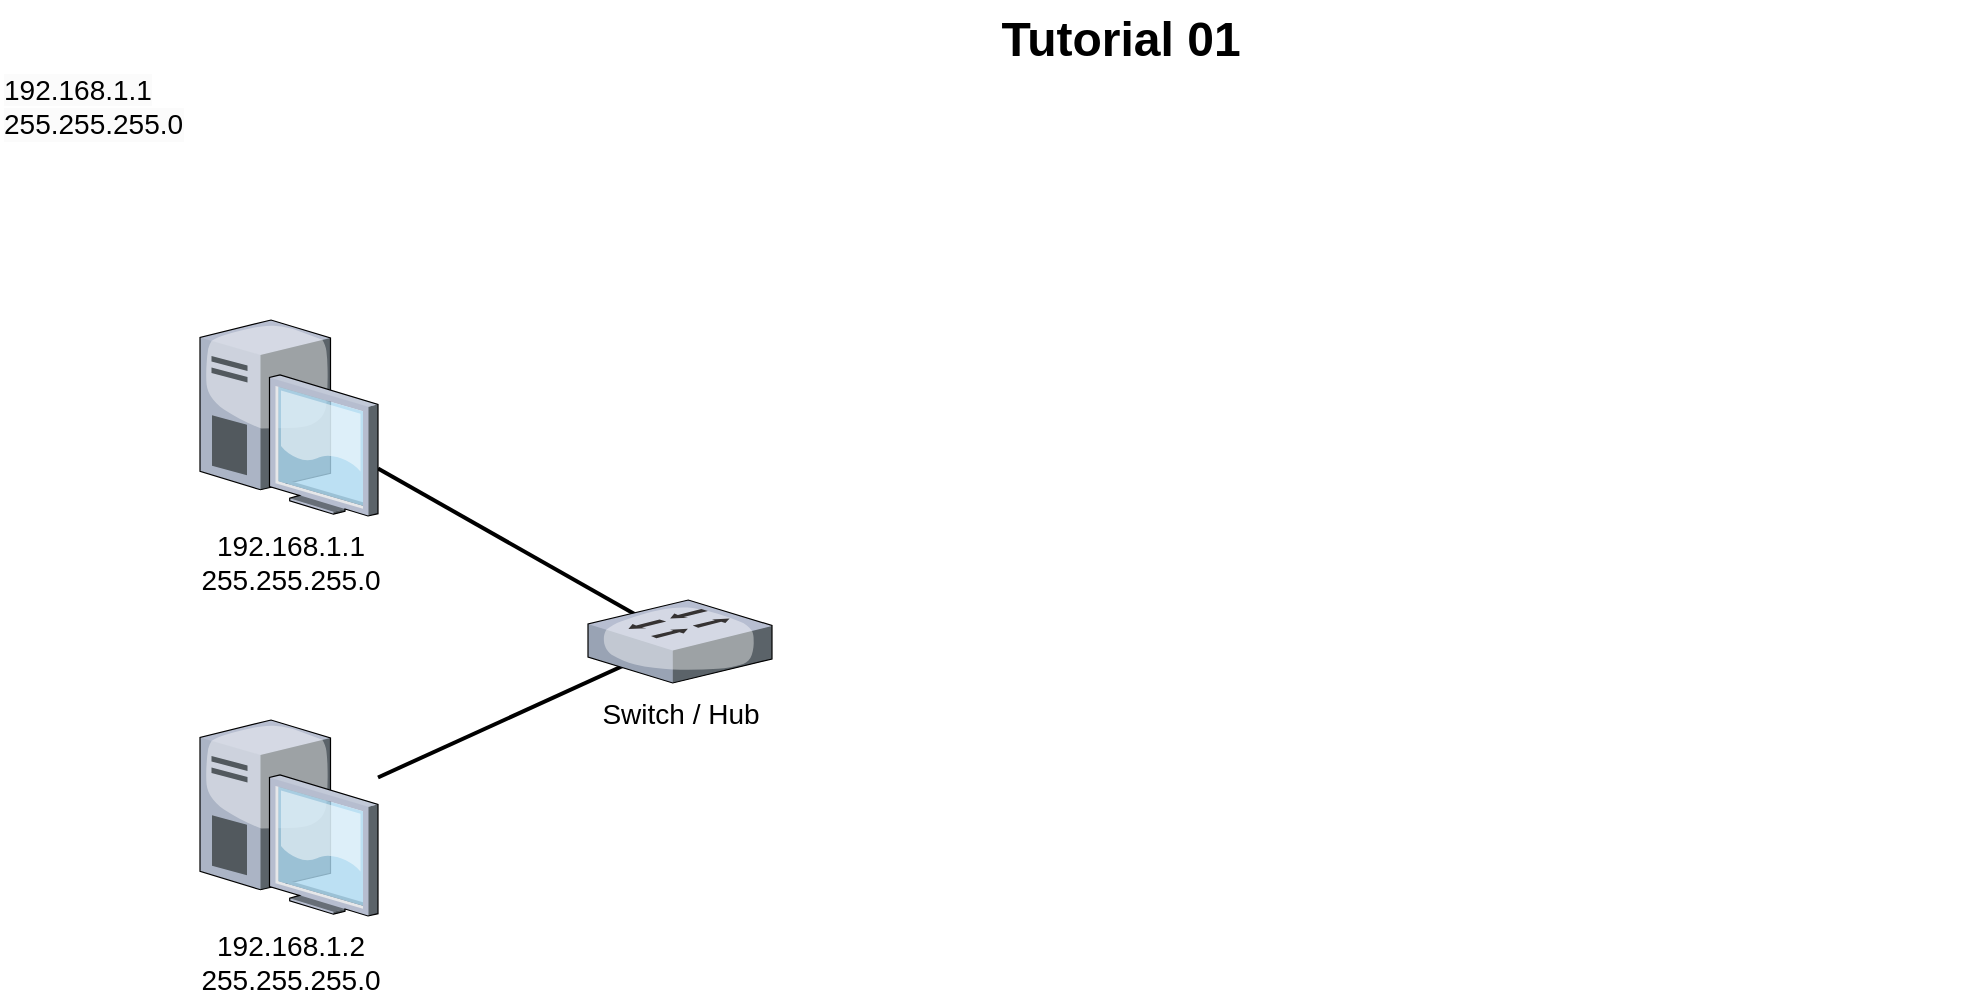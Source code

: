 <mxfile version="24.7.1" type="github">
  <diagram name="Page-1" id="e3a06f82-3646-2815-327d-82caf3d4e204">
    <mxGraphModel dx="1100" dy="464" grid="1" gridSize="10" guides="1" tooltips="1" connect="1" arrows="1" fold="1" page="1" pageScale="1.5" pageWidth="1169" pageHeight="826" background="none" math="0" shadow="0">
      <root>
        <mxCell id="0" style=";html=1;" />
        <mxCell id="1" style=";html=1;" parent="0" />
        <mxCell id="6a7d8f32e03d9370-34" style="edgeStyle=none;rounded=0;html=1;startSize=10;endSize=10;jettySize=auto;orthogonalLoop=1;fontSize=14;endArrow=none;endFill=0;strokeWidth=2;entryX=0.485;entryY=0.46;entryDx=0;entryDy=0;entryPerimeter=0;" parent="1" source="6a7d8f32e03d9370-3" target="4nvvTFNvskramZ2R4Ngb-1" edge="1">
          <mxGeometry relative="1" as="geometry">
            <mxPoint x="741" y="219.147" as="targetPoint" />
          </mxGeometry>
        </mxCell>
        <mxCell id="6a7d8f32e03d9370-3" value="192.168.1.1&lt;div&gt;255.255.255.0&lt;/div&gt;" style="verticalLabelPosition=bottom;aspect=fixed;html=1;verticalAlign=top;strokeColor=none;shape=mxgraph.citrix.desktop;fillColor=#66B2FF;gradientColor=#0066CC;fontSize=14;" parent="1" vertex="1">
          <mxGeometry x="470.0" y="190.0" width="89" height="98" as="geometry" />
        </mxCell>
        <mxCell id="6a7d8f32e03d9370-33" style="edgeStyle=none;rounded=0;html=1;startSize=10;endSize=10;jettySize=auto;orthogonalLoop=1;fontSize=14;endArrow=none;endFill=0;strokeWidth=2;entryX=0.564;entryY=0.416;entryDx=0;entryDy=0;entryPerimeter=0;" parent="1" source="6a7d8f32e03d9370-4" target="4nvvTFNvskramZ2R4Ngb-1" edge="1">
          <mxGeometry relative="1" as="geometry">
            <mxPoint x="741" y="55.147" as="targetPoint" />
          </mxGeometry>
        </mxCell>
        <mxCell id="6a7d8f32e03d9370-4" value="192.168.1.2&lt;div&gt;255.255.255.0&lt;/div&gt;" style="verticalLabelPosition=bottom;aspect=fixed;html=1;verticalAlign=top;strokeColor=none;shape=mxgraph.citrix.desktop;fillColor=#66B2FF;gradientColor=#0066CC;fontSize=14;" parent="1" vertex="1">
          <mxGeometry x="470" y="390" width="89" height="98" as="geometry" />
        </mxCell>
        <mxCell id="6a7d8f32e03d9370-62" value="Tutorial 01" style="text;strokeColor=none;fillColor=none;html=1;fontSize=24;fontStyle=1;verticalAlign=middle;align=center;" parent="1" vertex="1">
          <mxGeometry x="499" y="30" width="861" height="40" as="geometry" />
        </mxCell>
        <mxCell id="4nvvTFNvskramZ2R4Ngb-1" value="Switch / Hub" style="verticalLabelPosition=bottom;aspect=fixed;html=1;verticalAlign=top;strokeColor=none;shape=mxgraph.citrix.switch;fillColor=#66B2FF;gradientColor=#0066CC;fontSize=14;" parent="1" vertex="1">
          <mxGeometry x="664" y="330" width="92" height="41.5" as="geometry" />
        </mxCell>
        <mxCell id="aBvbzIJ_Zh8NDlddA6dC-1" value="&lt;span style=&quot;color: rgb(0, 0, 0); font-family: Helvetica; font-size: 14px; font-style: normal; font-variant-ligatures: normal; font-variant-caps: normal; font-weight: 400; letter-spacing: normal; orphans: 2; text-align: center; text-indent: 0px; text-transform: none; widows: 2; word-spacing: 0px; -webkit-text-stroke-width: 0px; white-space: nowrap; background-color: rgb(251, 251, 251); text-decoration-thickness: initial; text-decoration-style: initial; text-decoration-color: initial; display: inline !important; float: none;&quot;&gt;192.168.1.1&lt;/span&gt;&lt;div style=&quot;forced-color-adjust: none; color: rgb(0, 0, 0); font-family: Helvetica; font-size: 14px; font-style: normal; font-variant-ligatures: normal; font-variant-caps: normal; font-weight: 400; letter-spacing: normal; orphans: 2; text-align: center; text-indent: 0px; text-transform: none; widows: 2; word-spacing: 0px; -webkit-text-stroke-width: 0px; white-space: nowrap; background-color: rgb(251, 251, 251); text-decoration-thickness: initial; text-decoration-style: initial; text-decoration-color: initial;&quot;&gt;255.255.255.0&lt;/div&gt;" style="text;whiteSpace=wrap;html=1;" vertex="1" parent="1">
          <mxGeometry x="370" y="60" width="120" height="60" as="geometry" />
        </mxCell>
      </root>
    </mxGraphModel>
  </diagram>
</mxfile>
